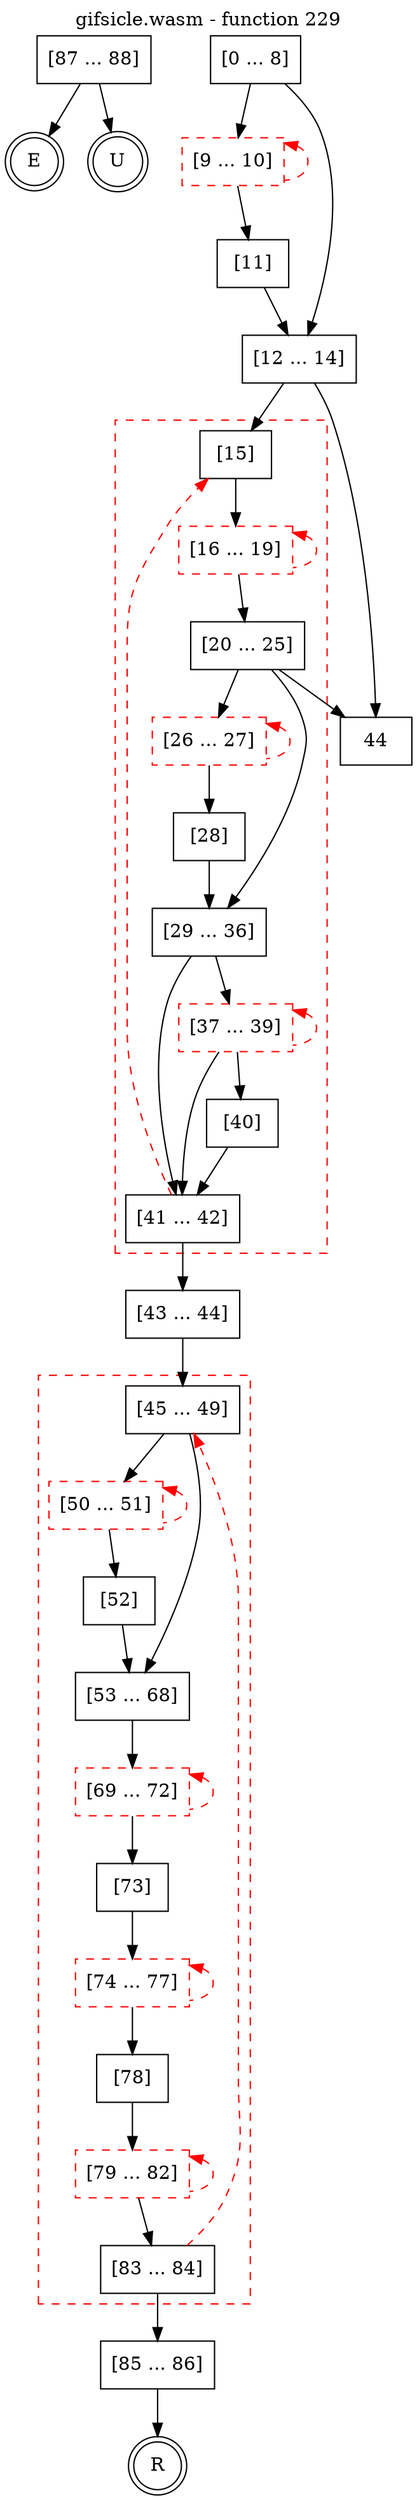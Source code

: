 digraph finite_state_machine {
    label = "gifsicle.wasm - function 229"
    labelloc =  t
    labelfontsize = 16
    labelfontcolor = black
    labelfontname = "Helvetica"
    node [shape = doublecircle]; E U R ;
    node [shape = box];
    node [shape=box, color=black, style=solid] 0[label="[0 ... 8]"]
    node [shape=box, color=red, style=dashed] 9[label="[9 ... 10]"]
    node [shape=box, color=black, style=solid] 11[label="[11]"]
    node [shape=box, color=black, style=solid] 12[label="[12 ... 14]"]
    subgraph cluster_15{
    label = "";
    style = dashed color = red;
    node [shape=box, color=black, style=solid] 15[label="[15]"]
    node [shape=box, color=red, style=dashed] 16[label="[16 ... 19]"]
    node [shape=box, color=black, style=solid] 20[label="[20 ... 25]"]
    node [shape=box, color=red, style=dashed] 26[label="[26 ... 27]"]
    node [shape=box, color=black, style=solid] 28[label="[28]"]
    node [shape=box, color=black, style=solid] 29[label="[29 ... 36]"]
    node [shape=box, color=red, style=dashed] 37[label="[37 ... 39]"]
    node [shape=box, color=black, style=solid] 40[label="[40]"]
    node [shape=box, color=black, style=solid] 41[label="[41 ... 42]"]
    }
    node [shape=box, color=black, style=solid] 43[label="[43 ... 44]"]
    subgraph cluster_45{
    label = "";
    style = dashed color = red;
    node [shape=box, color=black, style=solid] 45[label="[45 ... 49]"]
    node [shape=box, color=red, style=dashed] 50[label="[50 ... 51]"]
    node [shape=box, color=black, style=solid] 52[label="[52]"]
    node [shape=box, color=black, style=solid] 53[label="[53 ... 68]"]
    node [shape=box, color=red, style=dashed] 69[label="[69 ... 72]"]
    node [shape=box, color=black, style=solid] 73[label="[73]"]
    node [shape=box, color=red, style=dashed] 74[label="[74 ... 77]"]
    node [shape=box, color=black, style=solid] 78[label="[78]"]
    node [shape=box, color=red, style=dashed] 79[label="[79 ... 82]"]
    node [shape=box, color=black, style=solid] 83[label="[83 ... 84]"]
    }
    node [shape=box, color=black, style=solid] 85[label="[85 ... 86]"]
    node [shape=box, color=black, style=solid] 87[label="[87 ... 88]"]
    node [shape=box, color=black, style=solid] R[label="R"]
    node [shape=box, color=black, style=solid] U[label="U"]
    0 -> 9;
    0 -> 12;
    9 -> 11;
    9 -> 9[style="dashed" color="red" dir=back];
    11 -> 12;
    12 -> 15;
    12 -> 44;
    15 -> 16;
    16 -> 20;
    16 -> 16[style="dashed" color="red" dir=back];
    20 -> 26;
    20 -> 29;
    20 -> 44;
    26 -> 28;
    26 -> 26[style="dashed" color="red" dir=back];
    28 -> 29;
    29 -> 37;
    29 -> 41;
    37 -> 40;
    37 -> 41;
    37 -> 37[style="dashed" color="red" dir=back];
    40 -> 41;
    41 -> 15[style="dashed" color="red"];
    41 -> 43;
    43 -> 45;
    45 -> 50;
    45 -> 53;
    50 -> 52;
    50 -> 50[style="dashed" color="red" dir=back];
    52 -> 53;
    53 -> 69;
    69 -> 73;
    69 -> 69[style="dashed" color="red" dir=back];
    73 -> 74;
    74 -> 78;
    74 -> 74[style="dashed" color="red" dir=back];
    78 -> 79;
    79 -> 83;
    79 -> 79[style="dashed" color="red" dir=back];
    83 -> 45[style="dashed" color="red"];
    83 -> 85;
    85 -> R;
    87 -> E;
    87 -> U;
}
